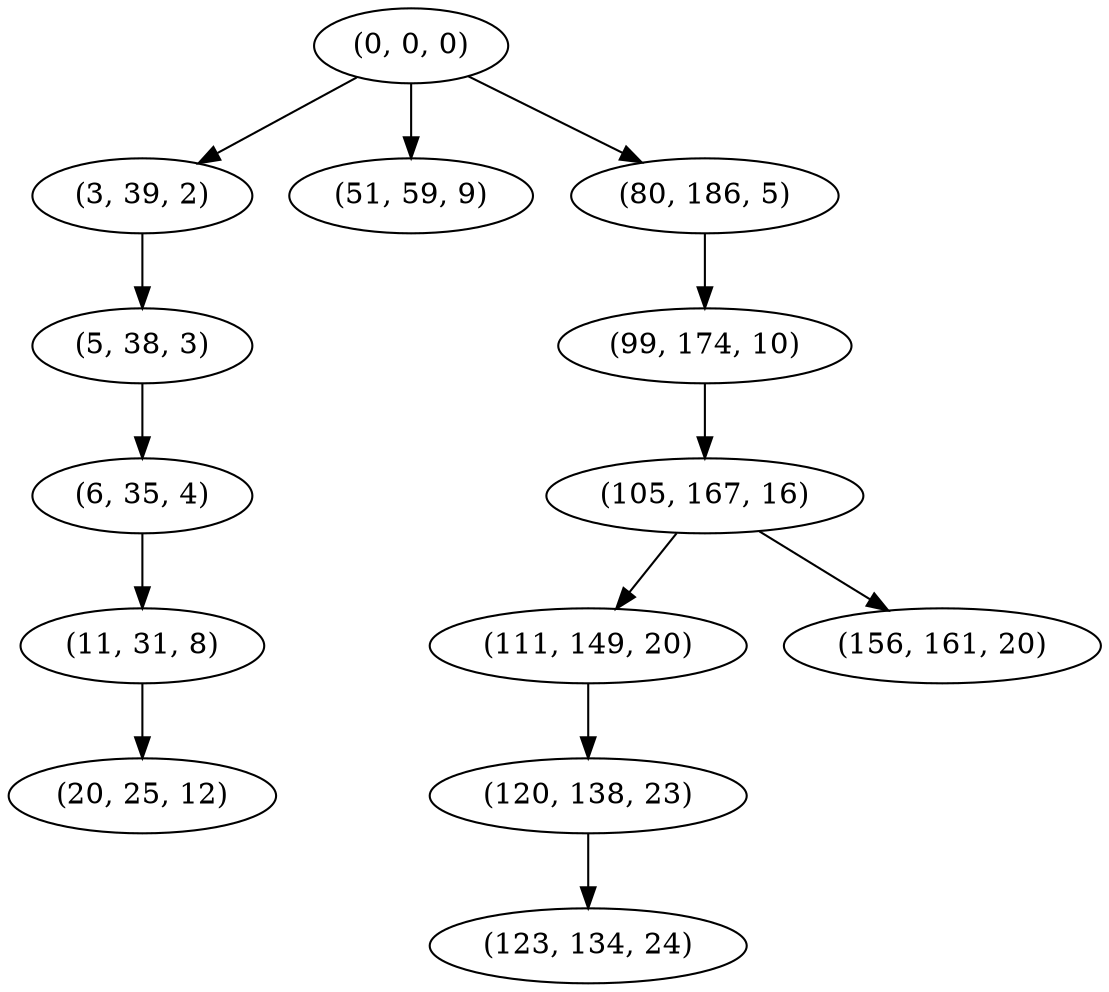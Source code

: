 digraph tree {
    "(0, 0, 0)";
    "(3, 39, 2)";
    "(5, 38, 3)";
    "(6, 35, 4)";
    "(11, 31, 8)";
    "(20, 25, 12)";
    "(51, 59, 9)";
    "(80, 186, 5)";
    "(99, 174, 10)";
    "(105, 167, 16)";
    "(111, 149, 20)";
    "(120, 138, 23)";
    "(123, 134, 24)";
    "(156, 161, 20)";
    "(0, 0, 0)" -> "(3, 39, 2)";
    "(0, 0, 0)" -> "(51, 59, 9)";
    "(0, 0, 0)" -> "(80, 186, 5)";
    "(3, 39, 2)" -> "(5, 38, 3)";
    "(5, 38, 3)" -> "(6, 35, 4)";
    "(6, 35, 4)" -> "(11, 31, 8)";
    "(11, 31, 8)" -> "(20, 25, 12)";
    "(80, 186, 5)" -> "(99, 174, 10)";
    "(99, 174, 10)" -> "(105, 167, 16)";
    "(105, 167, 16)" -> "(111, 149, 20)";
    "(105, 167, 16)" -> "(156, 161, 20)";
    "(111, 149, 20)" -> "(120, 138, 23)";
    "(120, 138, 23)" -> "(123, 134, 24)";
}
